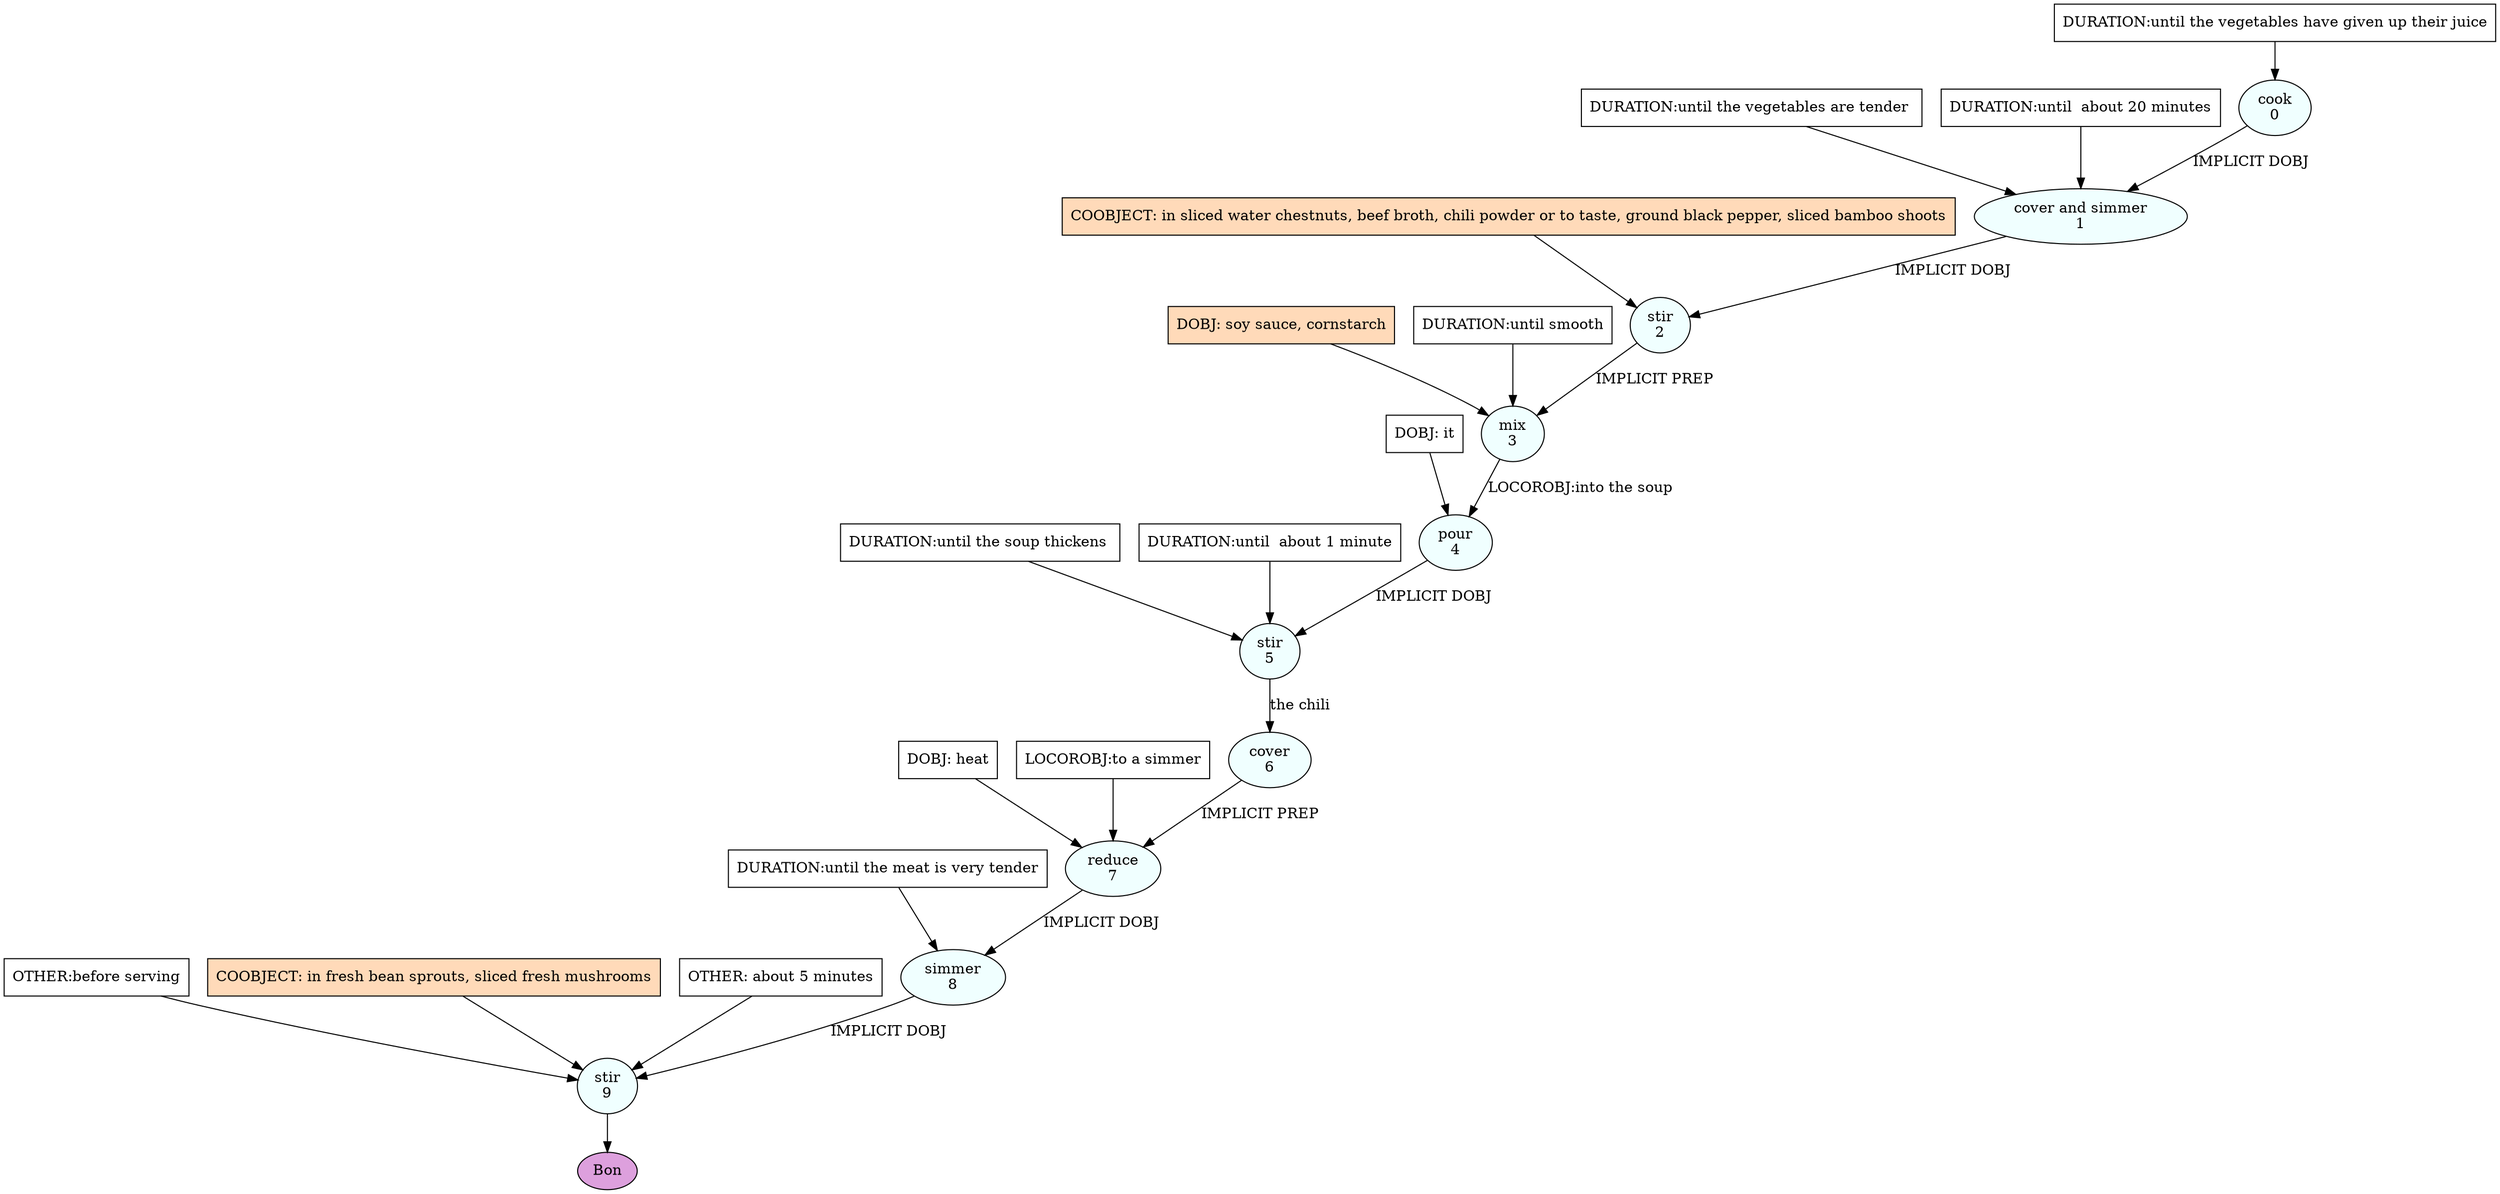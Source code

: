 digraph recipe {
E0[label="cook
0", shape=oval, style=filled, fillcolor=azure]
E1[label="cover and simmer
1", shape=oval, style=filled, fillcolor=azure]
E2[label="stir
2", shape=oval, style=filled, fillcolor=azure]
E3[label="mix
3", shape=oval, style=filled, fillcolor=azure]
E4[label="pour
4", shape=oval, style=filled, fillcolor=azure]
E5[label="stir
5", shape=oval, style=filled, fillcolor=azure]
E6[label="cover
6", shape=oval, style=filled, fillcolor=azure]
E7[label="reduce
7", shape=oval, style=filled, fillcolor=azure]
E8[label="simmer
8", shape=oval, style=filled, fillcolor=azure]
E9[label="stir
9", shape=oval, style=filled, fillcolor=azure]
P0_0[label="DURATION:until the vegetables have given up their juice", shape=box, style=filled, fillcolor=white]
P0_0 -> E0
E0 -> E1 [label="IMPLICIT DOBJ"]
P1_1_0[label="DURATION:until the vegetables are tender ", shape=box, style=filled, fillcolor=white]
P1_1_0 -> E1
P1_1_1[label="DURATION:until  about 20 minutes", shape=box, style=filled, fillcolor=white]
P1_1_1 -> E1
E1 -> E2 [label="IMPLICIT DOBJ"]
P2_1_ing[label="COOBJECT: in sliced water chestnuts, beef broth, chili powder or to taste, ground black pepper, sliced bamboo shoots", shape=box, style=filled, fillcolor=peachpuff]
P2_1_ing -> E2
D3_ing[label="DOBJ: soy sauce, cornstarch", shape=box, style=filled, fillcolor=peachpuff]
D3_ing -> E3
E2 -> E3 [label="IMPLICIT PREP"]
P3_1_0[label="DURATION:until smooth", shape=box, style=filled, fillcolor=white]
P3_1_0 -> E3
D4_0[label="DOBJ: it", shape=box, style=filled, fillcolor=white]
D4_0 -> E4
E3 -> E4 [label="LOCOROBJ:into the soup"]
E4 -> E5 [label="IMPLICIT DOBJ"]
P5_1_0[label="DURATION:until the soup thickens ", shape=box, style=filled, fillcolor=white]
P5_1_0 -> E5
P5_1_1[label="DURATION:until  about 1 minute", shape=box, style=filled, fillcolor=white]
P5_1_1 -> E5
E5 -> E6 [label="the chili"]
D7_0[label="DOBJ: heat", shape=box, style=filled, fillcolor=white]
D7_0 -> E7
E6 -> E7 [label="IMPLICIT PREP"]
P7_1_0[label="LOCOROBJ:to a simmer", shape=box, style=filled, fillcolor=white]
P7_1_0 -> E7
E7 -> E8 [label="IMPLICIT DOBJ"]
P8_1_0[label="DURATION:until the meat is very tender", shape=box, style=filled, fillcolor=white]
P8_1_0 -> E8
E8 -> E9 [label="IMPLICIT DOBJ"]
P9_1_0[label="OTHER:before serving", shape=box, style=filled, fillcolor=white]
P9_1_0 -> E9
P9_2_ing[label="COOBJECT: in fresh bean sprouts, sliced fresh mushrooms", shape=box, style=filled, fillcolor=peachpuff]
P9_2_ing -> E9
O9_0_0[label="OTHER: about 5 minutes", shape=box, style=filled, fillcolor=white]
O9_0_0 -> E9
EOR[label="Bon", shape=oval, style=filled, fillcolor=plum]
E9 -> EOR
}
